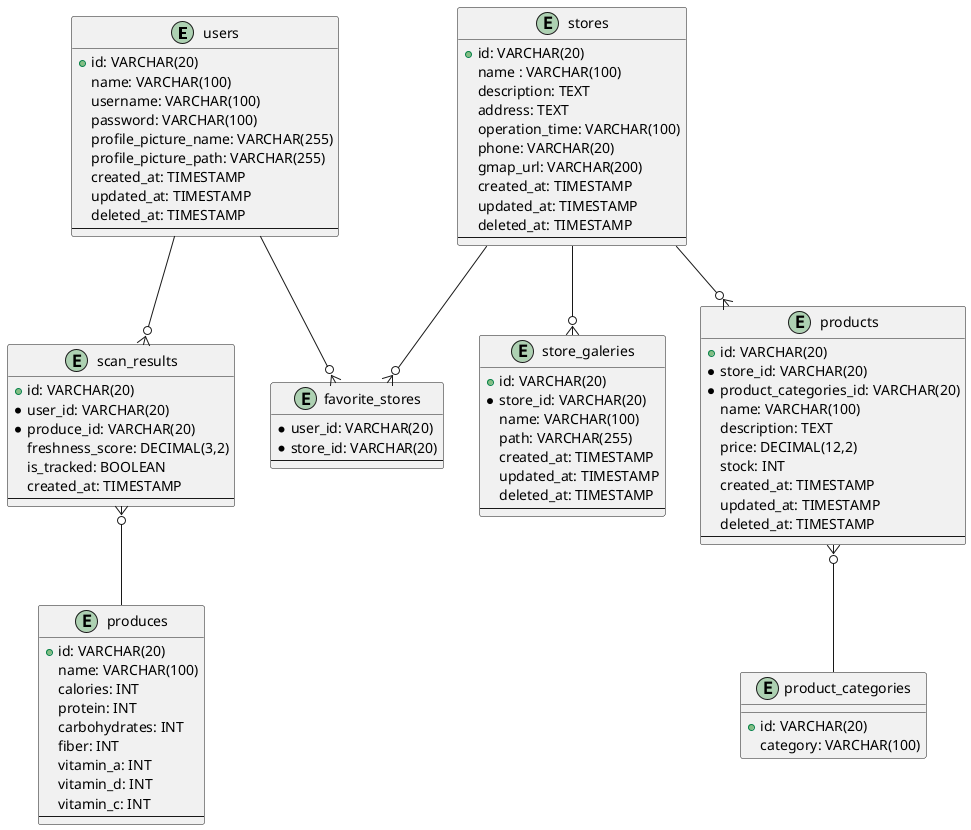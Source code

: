 @startuml fresh-guard-erd

entity users {
    +id: VARCHAR(20)
    name: VARCHAR(100)
    username: VARCHAR(100)
    password: VARCHAR(100)
    profile_picture_name: VARCHAR(255)
    profile_picture_path: VARCHAR(255)
    created_at: TIMESTAMP
    updated_at: TIMESTAMP
    deleted_at: TIMESTAMP
    --
}

entity scan_results {
    +id: VARCHAR(20)
    *user_id: VARCHAR(20)
    *produce_id: VARCHAR(20)
    freshness_score: DECIMAL(3,2)
    is_tracked: BOOLEAN
    created_at: TIMESTAMP
    --
}

entity produces {
    +id: VARCHAR(20)
    name: VARCHAR(100)
    calories: INT
    protein: INT
    carbohydrates: INT 
    fiber: INT
    vitamin_a: INT
    vitamin_d: INT
    vitamin_c: INT
    --
}

entity stores {
    +id: VARCHAR(20)
    name : VARCHAR(100)
    description: TEXT
    address: TEXT
    operation_time: VARCHAR(100)
    phone: VARCHAR(20)
    gmap_url: VARCHAR(200)
    created_at: TIMESTAMP
    updated_at: TIMESTAMP
    deleted_at: TIMESTAMP
    --
}

entity store_galeries {
    +id: VARCHAR(20)
    *store_id: VARCHAR(20)
    name: VARCHAR(100)
    path: VARCHAR(255)
    created_at: TIMESTAMP
    updated_at: TIMESTAMP
    deleted_at: TIMESTAMP
    --
}

entity favorite_stores {
    *user_id: VARCHAR(20)
    *store_id: VARCHAR(20)
    --
}

entity products {
    +id: VARCHAR(20)
    *store_id: VARCHAR(20)
    *product_categories_id: VARCHAR(20)
    name: VARCHAR(100)
    description: TEXT
    price: DECIMAL(12,2)
    stock: INT
    created_at: TIMESTAMP
    updated_at: TIMESTAMP
    deleted_at: TIMESTAMP
    ---
}

entity product_categories {
    +id: VARCHAR(20)
    category: VARCHAR(100)
}

' Relations
users --o{ scan_results
scan_results }o-- produces
users --o{ favorite_stores
stores --o{ favorite_stores
stores --o{ products
products }o-- product_categories
stores --o{ store_galeries
@enduml